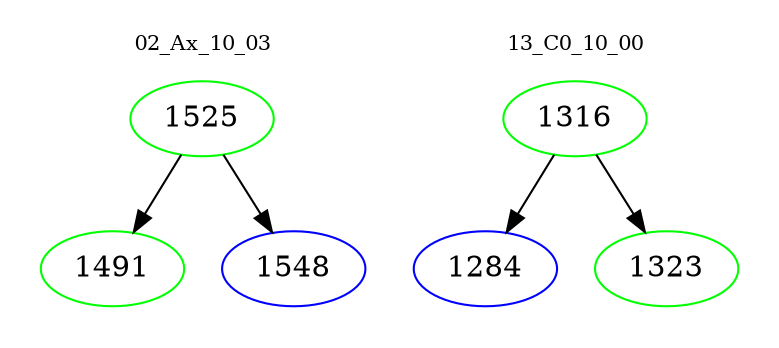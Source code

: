 digraph{
subgraph cluster_0 {
color = white
label = "02_Ax_10_03";
fontsize=10;
T0_1525 [label="1525", color="green"]
T0_1525 -> T0_1491 [color="black"]
T0_1491 [label="1491", color="green"]
T0_1525 -> T0_1548 [color="black"]
T0_1548 [label="1548", color="blue"]
}
subgraph cluster_1 {
color = white
label = "13_C0_10_00";
fontsize=10;
T1_1316 [label="1316", color="green"]
T1_1316 -> T1_1284 [color="black"]
T1_1284 [label="1284", color="blue"]
T1_1316 -> T1_1323 [color="black"]
T1_1323 [label="1323", color="green"]
}
}
